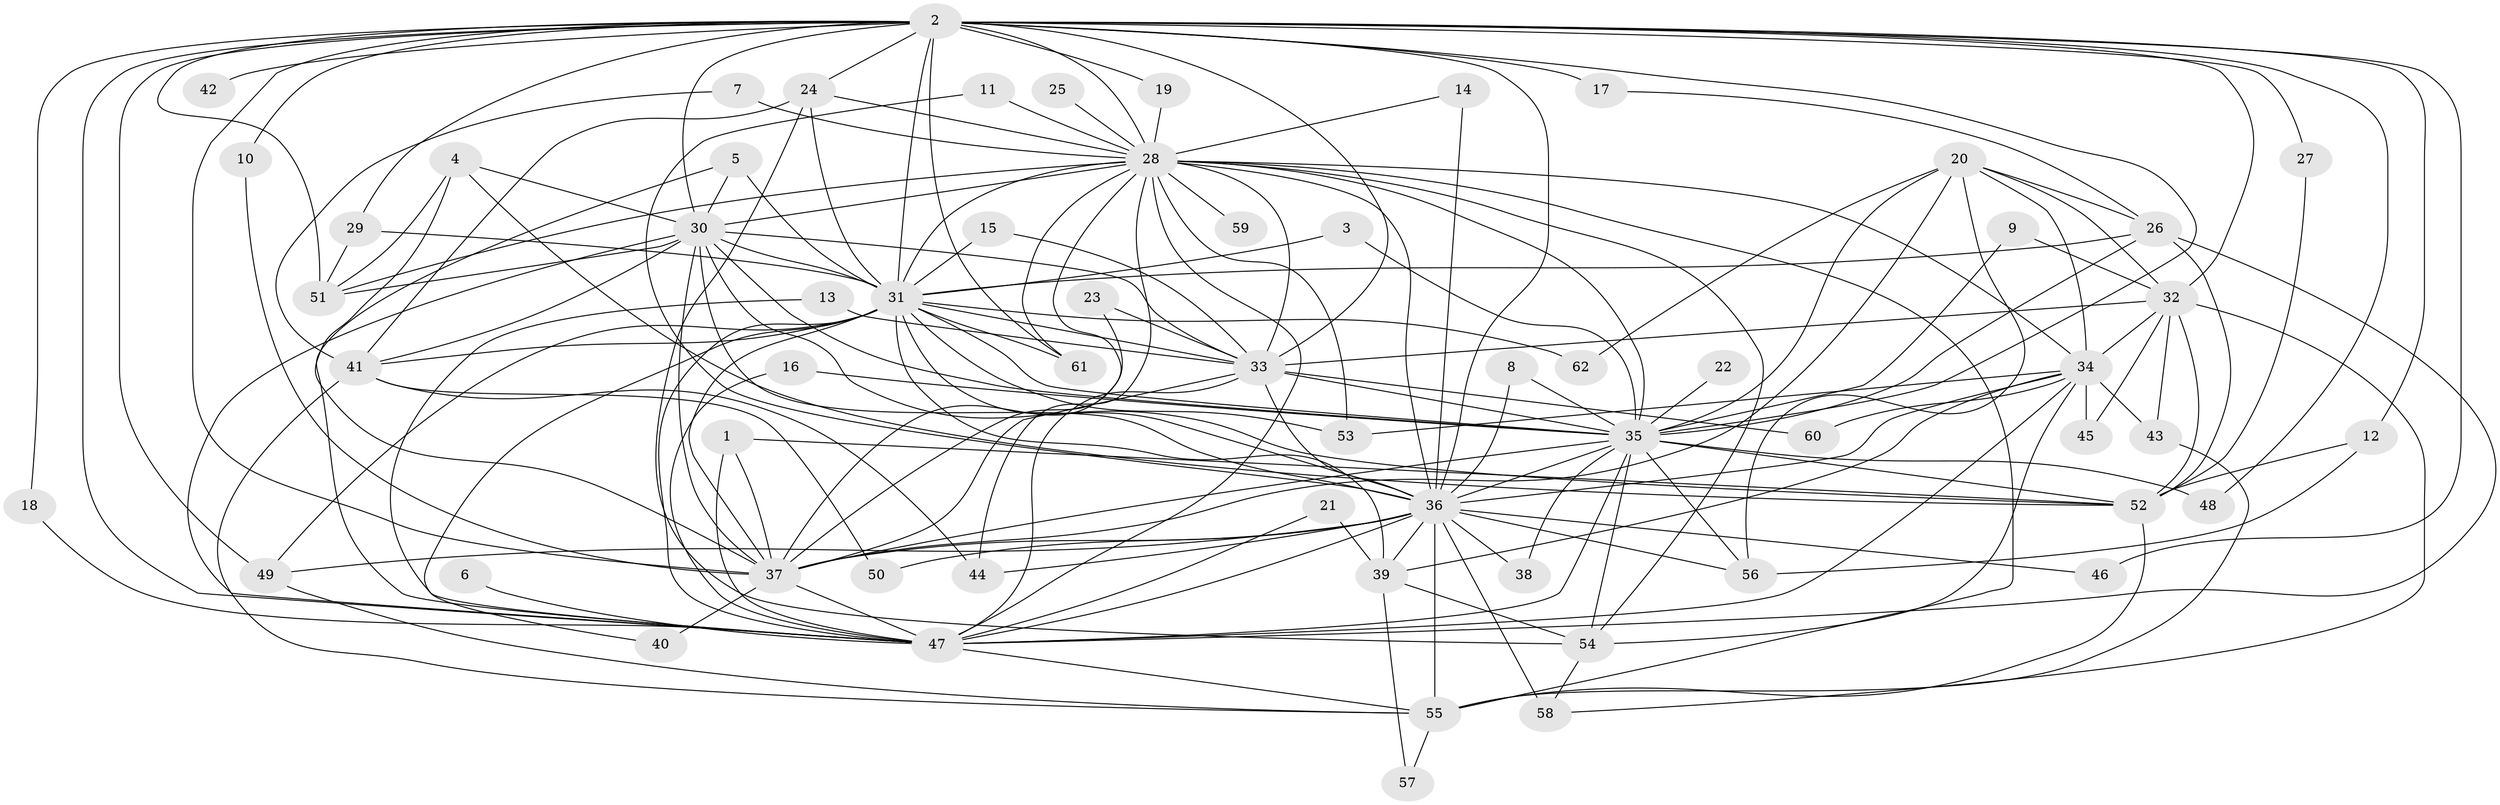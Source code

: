 // original degree distribution, {17: 0.01639344262295082, 23: 0.01639344262295082, 24: 0.00819672131147541, 27: 0.00819672131147541, 29: 0.00819672131147541, 13: 0.00819672131147541, 16: 0.00819672131147541, 26: 0.00819672131147541, 5: 0.04918032786885246, 3: 0.19672131147540983, 4: 0.08196721311475409, 2: 0.5327868852459017, 7: 0.02459016393442623, 8: 0.00819672131147541, 10: 0.00819672131147541, 6: 0.01639344262295082}
// Generated by graph-tools (version 1.1) at 2025/25/03/09/25 03:25:50]
// undirected, 62 vertices, 169 edges
graph export_dot {
graph [start="1"]
  node [color=gray90,style=filled];
  1;
  2;
  3;
  4;
  5;
  6;
  7;
  8;
  9;
  10;
  11;
  12;
  13;
  14;
  15;
  16;
  17;
  18;
  19;
  20;
  21;
  22;
  23;
  24;
  25;
  26;
  27;
  28;
  29;
  30;
  31;
  32;
  33;
  34;
  35;
  36;
  37;
  38;
  39;
  40;
  41;
  42;
  43;
  44;
  45;
  46;
  47;
  48;
  49;
  50;
  51;
  52;
  53;
  54;
  55;
  56;
  57;
  58;
  59;
  60;
  61;
  62;
  1 -- 37 [weight=1.0];
  1 -- 47 [weight=1.0];
  1 -- 52 [weight=1.0];
  2 -- 10 [weight=1.0];
  2 -- 12 [weight=1.0];
  2 -- 17 [weight=2.0];
  2 -- 18 [weight=1.0];
  2 -- 19 [weight=1.0];
  2 -- 24 [weight=1.0];
  2 -- 27 [weight=1.0];
  2 -- 28 [weight=2.0];
  2 -- 29 [weight=1.0];
  2 -- 30 [weight=2.0];
  2 -- 31 [weight=4.0];
  2 -- 32 [weight=2.0];
  2 -- 33 [weight=2.0];
  2 -- 35 [weight=2.0];
  2 -- 36 [weight=3.0];
  2 -- 37 [weight=3.0];
  2 -- 42 [weight=2.0];
  2 -- 46 [weight=1.0];
  2 -- 47 [weight=2.0];
  2 -- 48 [weight=1.0];
  2 -- 49 [weight=1.0];
  2 -- 51 [weight=1.0];
  2 -- 61 [weight=2.0];
  3 -- 31 [weight=1.0];
  3 -- 35 [weight=1.0];
  4 -- 30 [weight=1.0];
  4 -- 37 [weight=1.0];
  4 -- 51 [weight=1.0];
  4 -- 52 [weight=1.0];
  5 -- 30 [weight=1.0];
  5 -- 31 [weight=1.0];
  5 -- 47 [weight=1.0];
  6 -- 47 [weight=1.0];
  7 -- 28 [weight=1.0];
  7 -- 41 [weight=1.0];
  8 -- 35 [weight=1.0];
  8 -- 36 [weight=1.0];
  9 -- 32 [weight=1.0];
  9 -- 35 [weight=1.0];
  10 -- 37 [weight=1.0];
  11 -- 28 [weight=1.0];
  11 -- 36 [weight=1.0];
  12 -- 52 [weight=1.0];
  12 -- 56 [weight=1.0];
  13 -- 33 [weight=1.0];
  13 -- 47 [weight=1.0];
  14 -- 28 [weight=1.0];
  14 -- 36 [weight=1.0];
  15 -- 31 [weight=1.0];
  15 -- 33 [weight=1.0];
  16 -- 35 [weight=1.0];
  16 -- 47 [weight=1.0];
  17 -- 26 [weight=1.0];
  18 -- 47 [weight=1.0];
  19 -- 28 [weight=1.0];
  20 -- 26 [weight=1.0];
  20 -- 32 [weight=1.0];
  20 -- 34 [weight=1.0];
  20 -- 35 [weight=1.0];
  20 -- 37 [weight=1.0];
  20 -- 56 [weight=1.0];
  20 -- 62 [weight=1.0];
  21 -- 39 [weight=1.0];
  21 -- 47 [weight=1.0];
  22 -- 35 [weight=1.0];
  23 -- 33 [weight=1.0];
  23 -- 37 [weight=1.0];
  24 -- 28 [weight=2.0];
  24 -- 31 [weight=1.0];
  24 -- 41 [weight=1.0];
  24 -- 54 [weight=1.0];
  25 -- 28 [weight=1.0];
  26 -- 31 [weight=1.0];
  26 -- 35 [weight=1.0];
  26 -- 47 [weight=1.0];
  26 -- 52 [weight=1.0];
  27 -- 52 [weight=1.0];
  28 -- 30 [weight=1.0];
  28 -- 31 [weight=1.0];
  28 -- 33 [weight=1.0];
  28 -- 34 [weight=1.0];
  28 -- 35 [weight=1.0];
  28 -- 36 [weight=2.0];
  28 -- 37 [weight=1.0];
  28 -- 44 [weight=1.0];
  28 -- 47 [weight=3.0];
  28 -- 51 [weight=1.0];
  28 -- 53 [weight=1.0];
  28 -- 54 [weight=1.0];
  28 -- 55 [weight=1.0];
  28 -- 59 [weight=1.0];
  28 -- 61 [weight=1.0];
  29 -- 31 [weight=1.0];
  29 -- 51 [weight=1.0];
  30 -- 31 [weight=3.0];
  30 -- 33 [weight=1.0];
  30 -- 35 [weight=1.0];
  30 -- 36 [weight=1.0];
  30 -- 37 [weight=1.0];
  30 -- 41 [weight=2.0];
  30 -- 47 [weight=1.0];
  30 -- 51 [weight=1.0];
  30 -- 52 [weight=1.0];
  31 -- 33 [weight=1.0];
  31 -- 35 [weight=1.0];
  31 -- 36 [weight=1.0];
  31 -- 37 [weight=1.0];
  31 -- 39 [weight=1.0];
  31 -- 40 [weight=1.0];
  31 -- 41 [weight=1.0];
  31 -- 47 [weight=2.0];
  31 -- 49 [weight=2.0];
  31 -- 53 [weight=1.0];
  31 -- 61 [weight=1.0];
  31 -- 62 [weight=1.0];
  32 -- 33 [weight=1.0];
  32 -- 34 [weight=1.0];
  32 -- 43 [weight=1.0];
  32 -- 45 [weight=1.0];
  32 -- 52 [weight=1.0];
  32 -- 58 [weight=1.0];
  33 -- 35 [weight=1.0];
  33 -- 36 [weight=1.0];
  33 -- 37 [weight=1.0];
  33 -- 47 [weight=3.0];
  33 -- 60 [weight=1.0];
  34 -- 36 [weight=1.0];
  34 -- 39 [weight=1.0];
  34 -- 43 [weight=1.0];
  34 -- 45 [weight=1.0];
  34 -- 47 [weight=1.0];
  34 -- 53 [weight=1.0];
  34 -- 54 [weight=1.0];
  34 -- 60 [weight=1.0];
  35 -- 36 [weight=2.0];
  35 -- 37 [weight=2.0];
  35 -- 38 [weight=1.0];
  35 -- 47 [weight=1.0];
  35 -- 48 [weight=1.0];
  35 -- 52 [weight=1.0];
  35 -- 54 [weight=1.0];
  35 -- 56 [weight=1.0];
  36 -- 37 [weight=1.0];
  36 -- 38 [weight=1.0];
  36 -- 39 [weight=1.0];
  36 -- 44 [weight=1.0];
  36 -- 46 [weight=1.0];
  36 -- 47 [weight=1.0];
  36 -- 49 [weight=1.0];
  36 -- 50 [weight=1.0];
  36 -- 55 [weight=1.0];
  36 -- 56 [weight=1.0];
  36 -- 58 [weight=2.0];
  37 -- 40 [weight=1.0];
  37 -- 47 [weight=1.0];
  39 -- 54 [weight=1.0];
  39 -- 57 [weight=1.0];
  41 -- 44 [weight=1.0];
  41 -- 50 [weight=1.0];
  41 -- 55 [weight=2.0];
  43 -- 55 [weight=1.0];
  47 -- 55 [weight=1.0];
  49 -- 55 [weight=1.0];
  52 -- 55 [weight=1.0];
  54 -- 58 [weight=1.0];
  55 -- 57 [weight=1.0];
}
